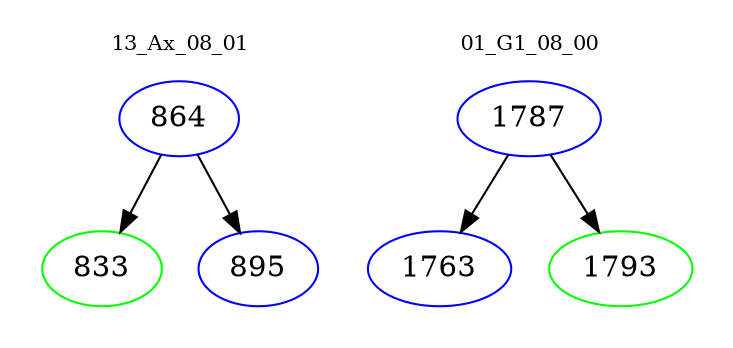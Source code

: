digraph{
subgraph cluster_0 {
color = white
label = "13_Ax_08_01";
fontsize=10;
T0_864 [label="864", color="blue"]
T0_864 -> T0_833 [color="black"]
T0_833 [label="833", color="green"]
T0_864 -> T0_895 [color="black"]
T0_895 [label="895", color="blue"]
}
subgraph cluster_1 {
color = white
label = "01_G1_08_00";
fontsize=10;
T1_1787 [label="1787", color="blue"]
T1_1787 -> T1_1763 [color="black"]
T1_1763 [label="1763", color="blue"]
T1_1787 -> T1_1793 [color="black"]
T1_1793 [label="1793", color="green"]
}
}
